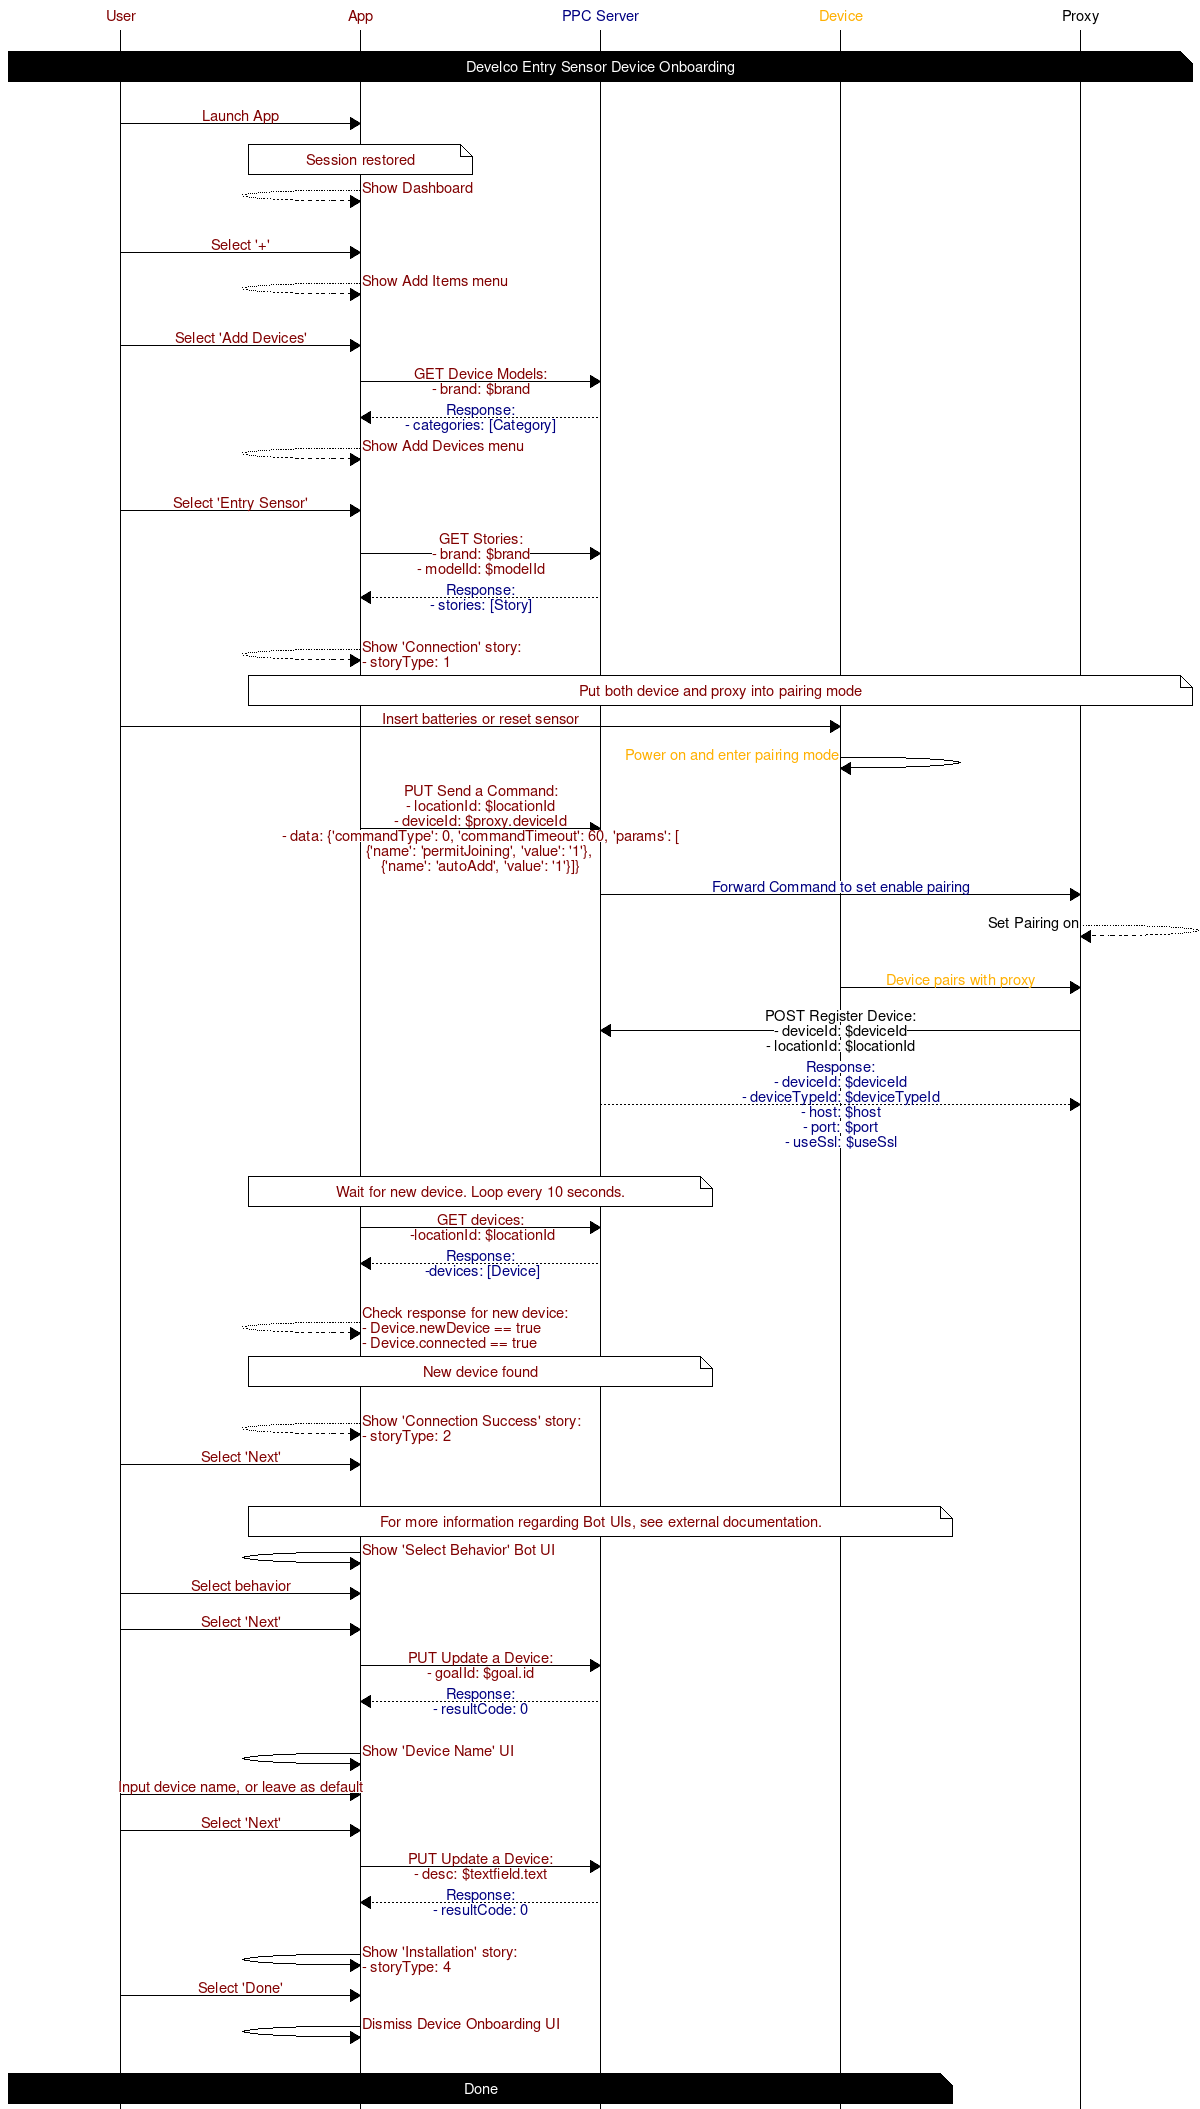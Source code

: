 # Device Onboarding - Develco Entry Sensor
# - Connecting and registering a Develco Entry Sensor

msc {
	hscale = "2";

	user [label="User", textcolour="maroon", arctextcolour="maroon"],
	app [label="App", textcolour="maroon", arctextcolour="maroon"],
	server [label="PPC Server", textcolour="navy", arctextcolour="navy"],
	device [label="Device", textcolour="orange", arctextcolour="orange"],
	proxy [label="Proxy", textcolour="brown", arctextcolour="brown"];
	|||;
	user note proxy [label="Develco Entry Sensor Device Onboarding", textbgcolor="black", textcolor="white"];
	|||;

	# Restore session
	user => app [label="Launch App"];
	app note app [label="Session restored"];
	app << app [label="Show Dashboard"];
	|||;

	# Open Add Devices menu
	user => app [label="Select '+'"];
	app << app [label="Show Add Items menu"];
	|||;
	user => app [label="Select 'Add Devices'"];
	app => server [label="GET Device Models:\n- brand: $brand"];
	app << server [label="Response:\n- categories: [Category]"];
	app << app [label="Show Add Devices menu"];
	|||;

	# Select Device
	user => app [label="Select 'Entry Sensor'"];
	app => server [label="GET Stories:\n- brand: $brand\n- modelId: $modelId"];
	app << server [label="Response:\n- stories: [Story]"];
	|||;

 	# Show Connection Story
	app << app [label="Show 'Connection' story:\n- storyType: 1"];
	app note proxy [label="Put both device and proxy into pairing mode"];
	user => device [label="Insert batteries or reset sensor"];
	device => device [label="Power on and enter pairing mode"];
	app => server [label="PUT Send a Command:\n- locationId: $locationId\n- deviceId: $proxy.deviceId\n- data: {'commandType': 0, 'commandTimeout': 60, 'params': [\n{'name': 'permitJoining', 'value': '1'}, \n{'name': 'autoAdd', 'value': '1'}]}"];
	server => proxy [label="Forward Command to set enable pairing"];
	proxy >> proxy [label="Set Pairing on"];
	|||;

	# Register device
	device => proxy [label="Device pairs with proxy"];
	proxy => server [label="POST Register Device:\n- deviceId: $deviceId\n- locationId: $locationId"];
	proxy << server [label="Response:\n- deviceId: $deviceId\n- deviceTypeId: $deviceTypeId\n- host: $host\n- port: $port\n- useSsl: $useSsl"];
	|||;
	
	# Wait for device discovery
	app note server [label="Wait for new device. Loop every 10 seconds."];
	app => server [label="GET devices:\n -locationId: $locationId"];
	app << server [label="Response:\n -devices: [Device]"];
	|||;
	app << app [label="Check response for new device:\n- Device.newDevice == true\n- Device.connected == true"];
	app note server [label="New device found"];
	|||;

 	# Show Connection Success Story
	app << app [label="Show 'Connection Success' story:\n- storyType: 2"];
	user => app [label="Select 'Next'"];
	|||;

	# Show Device Onboarding Configuration Screens
	app note device [label="For more information regarding Bot UIs, see external documentation."];
	app => app [label="Show 'Select Behavior' Bot UI"];
	user => app [label="Select behavior"];
	user => app [label="Select 'Next'"];
	app => server [label="PUT Update a Device:\n- goalId: $goal.id"];
	app << server [label="Response:\n- resultCode: 0"];
	|||;
	app => app [label="Show 'Device Name' UI"];
	user => app [label="Input device name, or leave as default"];
	user => app [label="Select 'Next'"];
	app => server [label="PUT Update a Device:\n- desc: $textfield.text"];
	app << server [label="Response:\n- resultCode: 0"];
	|||;

	# Show Installation Help Story
	app => app [label="Show 'Installation' story:\n- storyType: 4"];
	user => app [label="Select 'Done'"];
	app => app [label="Dismiss Device Onboarding UI"];
	|||;

	user note device [label="Done", textbgcolor="black", textcolor="white"];
}
